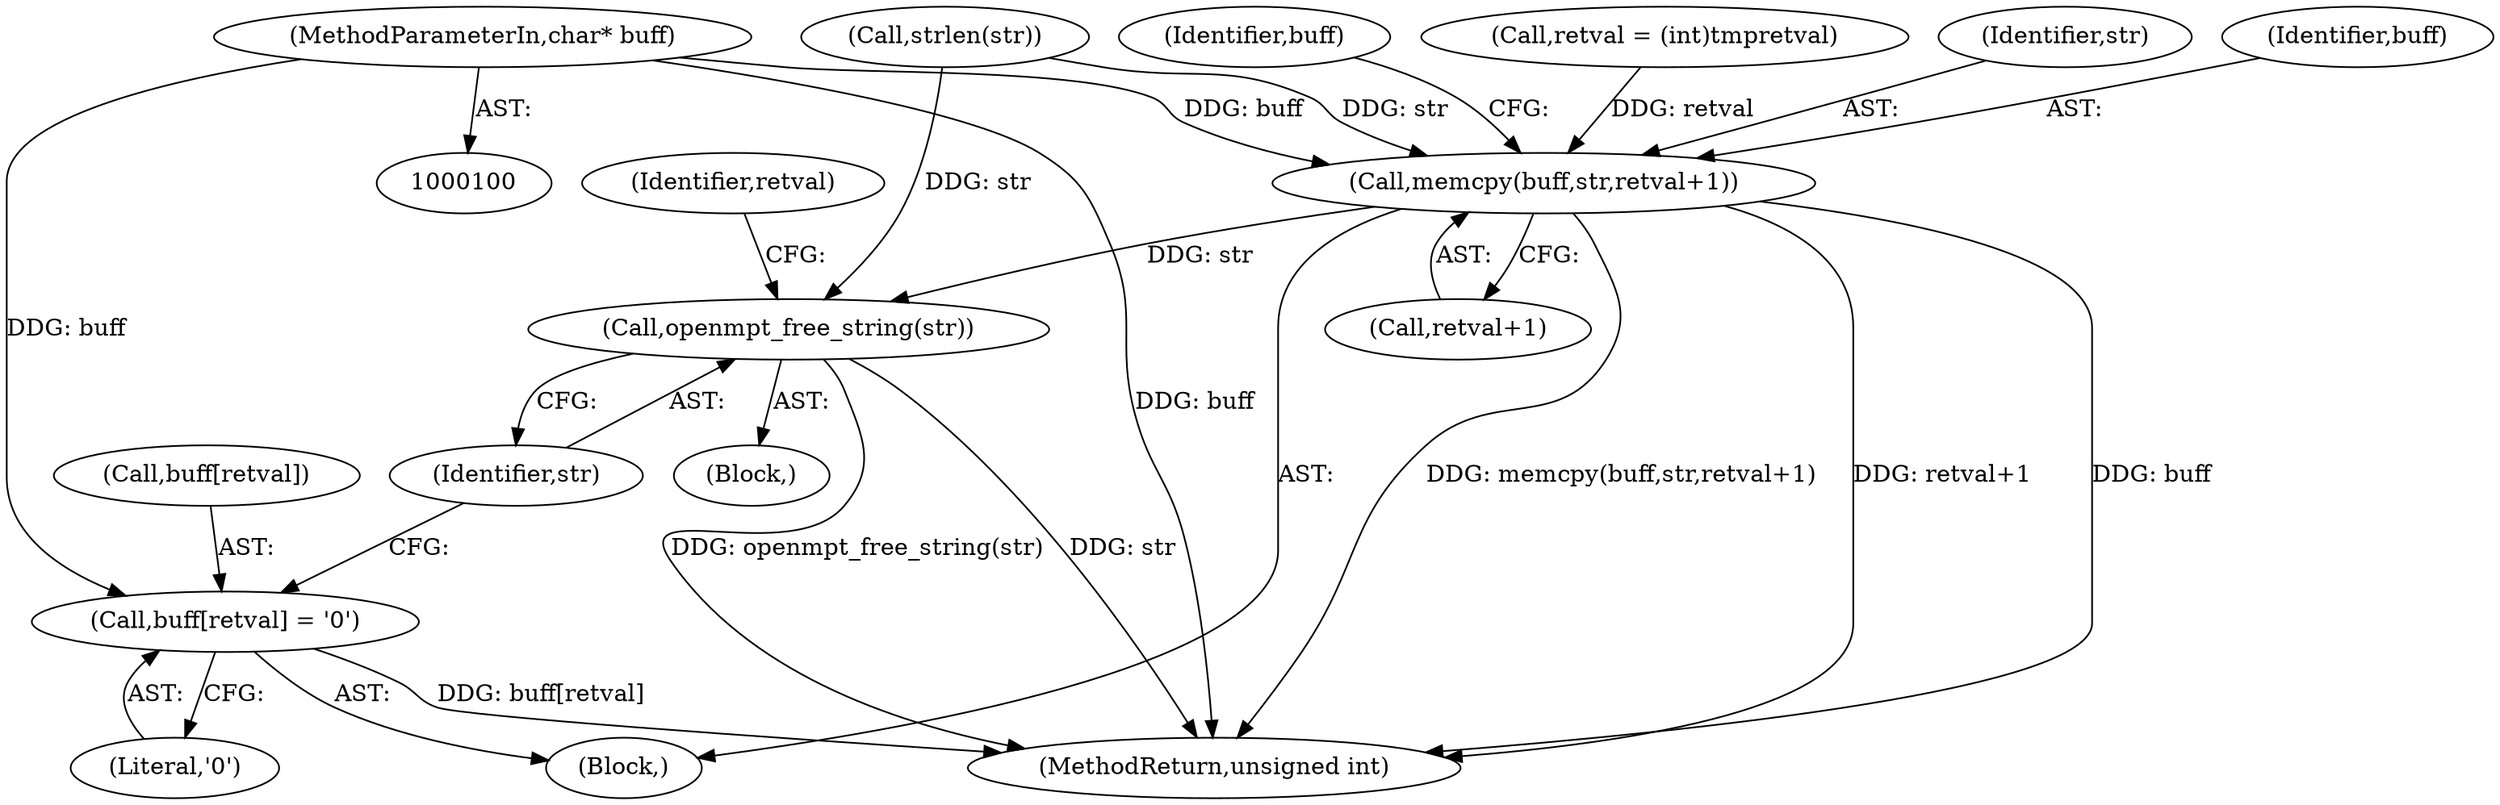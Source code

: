 digraph "1_openmpt_927688ddab43c2b203569de79407a899e734fabe_0@pointer" {
"1000103" [label="(MethodParameterIn,char* buff)"];
"1000157" [label="(Call,memcpy(buff,str,retval+1))"];
"1000168" [label="(Call,openmpt_free_string(str))"];
"1000163" [label="(Call,buff[retval] = '\0')"];
"1000104" [label="(Block,)"];
"1000156" [label="(Block,)"];
"1000103" [label="(MethodParameterIn,char* buff)"];
"1000149" [label="(Call,retval = (int)tmpretval)"];
"1000171" [label="(Identifier,retval)"];
"1000157" [label="(Call,memcpy(buff,str,retval+1))"];
"1000169" [label="(Identifier,str)"];
"1000163" [label="(Call,buff[retval] = '\0')"];
"1000164" [label="(Call,buff[retval])"];
"1000172" [label="(MethodReturn,unsigned int)"];
"1000159" [label="(Identifier,str)"];
"1000160" [label="(Call,retval+1)"];
"1000167" [label="(Literal,'\0')"];
"1000168" [label="(Call,openmpt_free_string(str))"];
"1000137" [label="(Call,strlen(str))"];
"1000158" [label="(Identifier,buff)"];
"1000165" [label="(Identifier,buff)"];
"1000103" -> "1000100"  [label="AST: "];
"1000103" -> "1000172"  [label="DDG: buff"];
"1000103" -> "1000157"  [label="DDG: buff"];
"1000103" -> "1000163"  [label="DDG: buff"];
"1000157" -> "1000156"  [label="AST: "];
"1000157" -> "1000160"  [label="CFG: "];
"1000158" -> "1000157"  [label="AST: "];
"1000159" -> "1000157"  [label="AST: "];
"1000160" -> "1000157"  [label="AST: "];
"1000165" -> "1000157"  [label="CFG: "];
"1000157" -> "1000172"  [label="DDG: memcpy(buff,str,retval+1)"];
"1000157" -> "1000172"  [label="DDG: retval+1"];
"1000157" -> "1000172"  [label="DDG: buff"];
"1000137" -> "1000157"  [label="DDG: str"];
"1000149" -> "1000157"  [label="DDG: retval"];
"1000157" -> "1000168"  [label="DDG: str"];
"1000168" -> "1000104"  [label="AST: "];
"1000168" -> "1000169"  [label="CFG: "];
"1000169" -> "1000168"  [label="AST: "];
"1000171" -> "1000168"  [label="CFG: "];
"1000168" -> "1000172"  [label="DDG: str"];
"1000168" -> "1000172"  [label="DDG: openmpt_free_string(str)"];
"1000137" -> "1000168"  [label="DDG: str"];
"1000163" -> "1000156"  [label="AST: "];
"1000163" -> "1000167"  [label="CFG: "];
"1000164" -> "1000163"  [label="AST: "];
"1000167" -> "1000163"  [label="AST: "];
"1000169" -> "1000163"  [label="CFG: "];
"1000163" -> "1000172"  [label="DDG: buff[retval]"];
}
